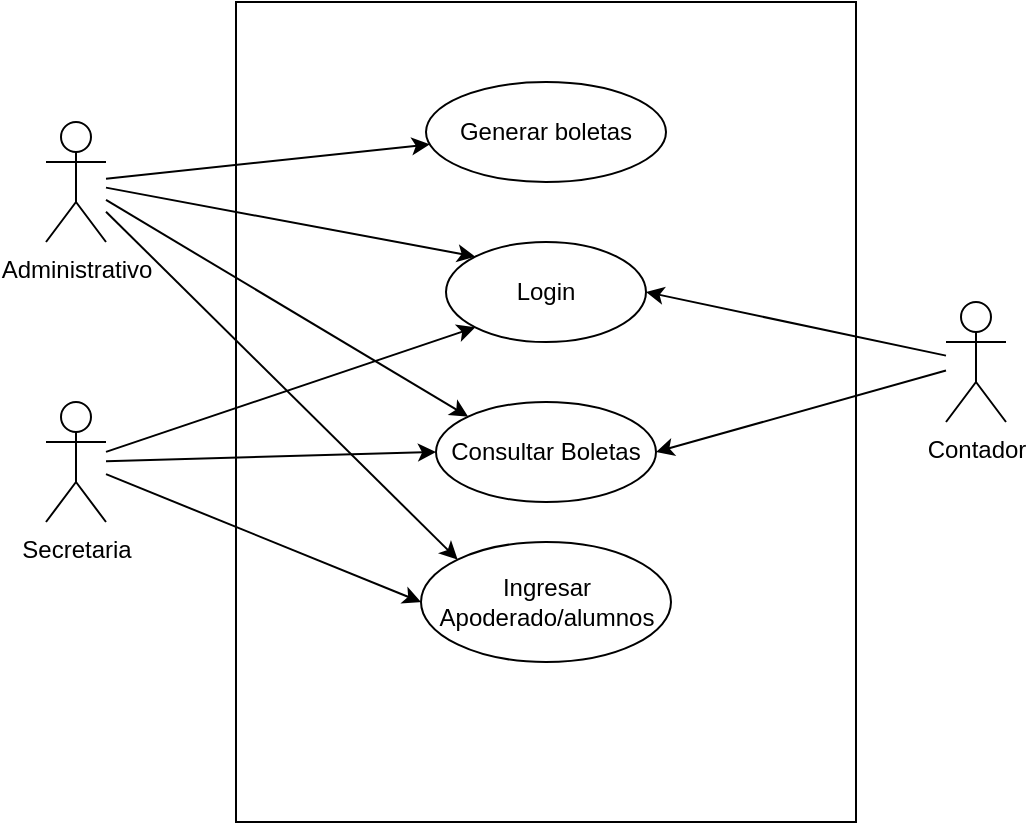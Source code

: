 <mxfile version="21.3.3" type="github">
  <diagram name="Página-1" id="xu5Bi3SGavXfmcb59zbs">
    <mxGraphModel dx="1221" dy="640" grid="1" gridSize="10" guides="1" tooltips="1" connect="1" arrows="1" fold="1" page="1" pageScale="1" pageWidth="1100" pageHeight="850" math="0" shadow="0">
      <root>
        <mxCell id="0" />
        <mxCell id="1" parent="0" />
        <mxCell id="Cf5SoD5GGMmA8NEK9c5V-2" value="" style="rounded=0;whiteSpace=wrap;html=1;fillColor=none;" vertex="1" parent="1">
          <mxGeometry x="425" y="120" width="310" height="410" as="geometry" />
        </mxCell>
        <mxCell id="Cf5SoD5GGMmA8NEK9c5V-8" style="rounded=0;orthogonalLoop=1;jettySize=auto;html=1;entryX=0;entryY=0;entryDx=0;entryDy=0;" edge="1" parent="1" source="Cf5SoD5GGMmA8NEK9c5V-3" target="Cf5SoD5GGMmA8NEK9c5V-7">
          <mxGeometry relative="1" as="geometry" />
        </mxCell>
        <mxCell id="Cf5SoD5GGMmA8NEK9c5V-14" style="rounded=0;orthogonalLoop=1;jettySize=auto;html=1;" edge="1" parent="1" source="Cf5SoD5GGMmA8NEK9c5V-3" target="Cf5SoD5GGMmA8NEK9c5V-13">
          <mxGeometry relative="1" as="geometry" />
        </mxCell>
        <mxCell id="Cf5SoD5GGMmA8NEK9c5V-18" style="rounded=0;orthogonalLoop=1;jettySize=auto;html=1;entryX=0;entryY=0;entryDx=0;entryDy=0;" edge="1" parent="1" source="Cf5SoD5GGMmA8NEK9c5V-3" target="Cf5SoD5GGMmA8NEK9c5V-15">
          <mxGeometry relative="1" as="geometry" />
        </mxCell>
        <mxCell id="Cf5SoD5GGMmA8NEK9c5V-26" style="rounded=0;orthogonalLoop=1;jettySize=auto;html=1;entryX=0;entryY=0;entryDx=0;entryDy=0;" edge="1" parent="1" source="Cf5SoD5GGMmA8NEK9c5V-3" target="Cf5SoD5GGMmA8NEK9c5V-20">
          <mxGeometry relative="1" as="geometry" />
        </mxCell>
        <mxCell id="Cf5SoD5GGMmA8NEK9c5V-3" value="Administrativo" style="shape=umlActor;verticalLabelPosition=bottom;verticalAlign=top;html=1;outlineConnect=0;" vertex="1" parent="1">
          <mxGeometry x="330" y="180" width="30" height="60" as="geometry" />
        </mxCell>
        <mxCell id="Cf5SoD5GGMmA8NEK9c5V-9" style="rounded=0;orthogonalLoop=1;jettySize=auto;html=1;entryX=0;entryY=1;entryDx=0;entryDy=0;" edge="1" parent="1" source="Cf5SoD5GGMmA8NEK9c5V-4" target="Cf5SoD5GGMmA8NEK9c5V-7">
          <mxGeometry relative="1" as="geometry" />
        </mxCell>
        <mxCell id="Cf5SoD5GGMmA8NEK9c5V-17" style="rounded=0;orthogonalLoop=1;jettySize=auto;html=1;entryX=0;entryY=0.5;entryDx=0;entryDy=0;" edge="1" parent="1" source="Cf5SoD5GGMmA8NEK9c5V-4" target="Cf5SoD5GGMmA8NEK9c5V-15">
          <mxGeometry relative="1" as="geometry" />
        </mxCell>
        <mxCell id="Cf5SoD5GGMmA8NEK9c5V-27" style="rounded=0;orthogonalLoop=1;jettySize=auto;html=1;entryX=0;entryY=0.5;entryDx=0;entryDy=0;" edge="1" parent="1" source="Cf5SoD5GGMmA8NEK9c5V-4" target="Cf5SoD5GGMmA8NEK9c5V-20">
          <mxGeometry relative="1" as="geometry" />
        </mxCell>
        <mxCell id="Cf5SoD5GGMmA8NEK9c5V-4" value="Secretaria" style="shape=umlActor;verticalLabelPosition=bottom;verticalAlign=top;html=1;outlineConnect=0;" vertex="1" parent="1">
          <mxGeometry x="330" y="320" width="30" height="60" as="geometry" />
        </mxCell>
        <mxCell id="Cf5SoD5GGMmA8NEK9c5V-11" style="rounded=0;orthogonalLoop=1;jettySize=auto;html=1;entryX=1;entryY=0.5;entryDx=0;entryDy=0;" edge="1" parent="1" source="Cf5SoD5GGMmA8NEK9c5V-5" target="Cf5SoD5GGMmA8NEK9c5V-7">
          <mxGeometry relative="1" as="geometry" />
        </mxCell>
        <mxCell id="Cf5SoD5GGMmA8NEK9c5V-16" style="rounded=0;orthogonalLoop=1;jettySize=auto;html=1;entryX=1;entryY=0.5;entryDx=0;entryDy=0;" edge="1" parent="1" source="Cf5SoD5GGMmA8NEK9c5V-5" target="Cf5SoD5GGMmA8NEK9c5V-15">
          <mxGeometry relative="1" as="geometry" />
        </mxCell>
        <mxCell id="Cf5SoD5GGMmA8NEK9c5V-5" value="Contador" style="shape=umlActor;verticalLabelPosition=bottom;verticalAlign=top;html=1;outlineConnect=0;" vertex="1" parent="1">
          <mxGeometry x="780" y="270" width="30" height="60" as="geometry" />
        </mxCell>
        <mxCell id="Cf5SoD5GGMmA8NEK9c5V-7" value="Login" style="ellipse;whiteSpace=wrap;html=1;" vertex="1" parent="1">
          <mxGeometry x="530" y="240" width="100" height="50" as="geometry" />
        </mxCell>
        <mxCell id="Cf5SoD5GGMmA8NEK9c5V-13" value="Generar boletas" style="ellipse;whiteSpace=wrap;html=1;" vertex="1" parent="1">
          <mxGeometry x="520" y="160" width="120" height="50" as="geometry" />
        </mxCell>
        <mxCell id="Cf5SoD5GGMmA8NEK9c5V-19" style="edgeStyle=orthogonalEdgeStyle;rounded=0;orthogonalLoop=1;jettySize=auto;html=1;exitX=0.5;exitY=1;exitDx=0;exitDy=0;" edge="1" parent="1" source="Cf5SoD5GGMmA8NEK9c5V-15" target="Cf5SoD5GGMmA8NEK9c5V-15">
          <mxGeometry relative="1" as="geometry" />
        </mxCell>
        <mxCell id="Cf5SoD5GGMmA8NEK9c5V-20" value="Ingresar&lt;br&gt;Apoderado/alumnos" style="ellipse;whiteSpace=wrap;html=1;" vertex="1" parent="1">
          <mxGeometry x="517.5" y="390" width="125" height="60" as="geometry" />
        </mxCell>
        <mxCell id="Cf5SoD5GGMmA8NEK9c5V-15" value="Consultar Boletas" style="ellipse;whiteSpace=wrap;html=1;" vertex="1" parent="1">
          <mxGeometry x="525" y="320" width="110" height="50" as="geometry" />
        </mxCell>
      </root>
    </mxGraphModel>
  </diagram>
</mxfile>
